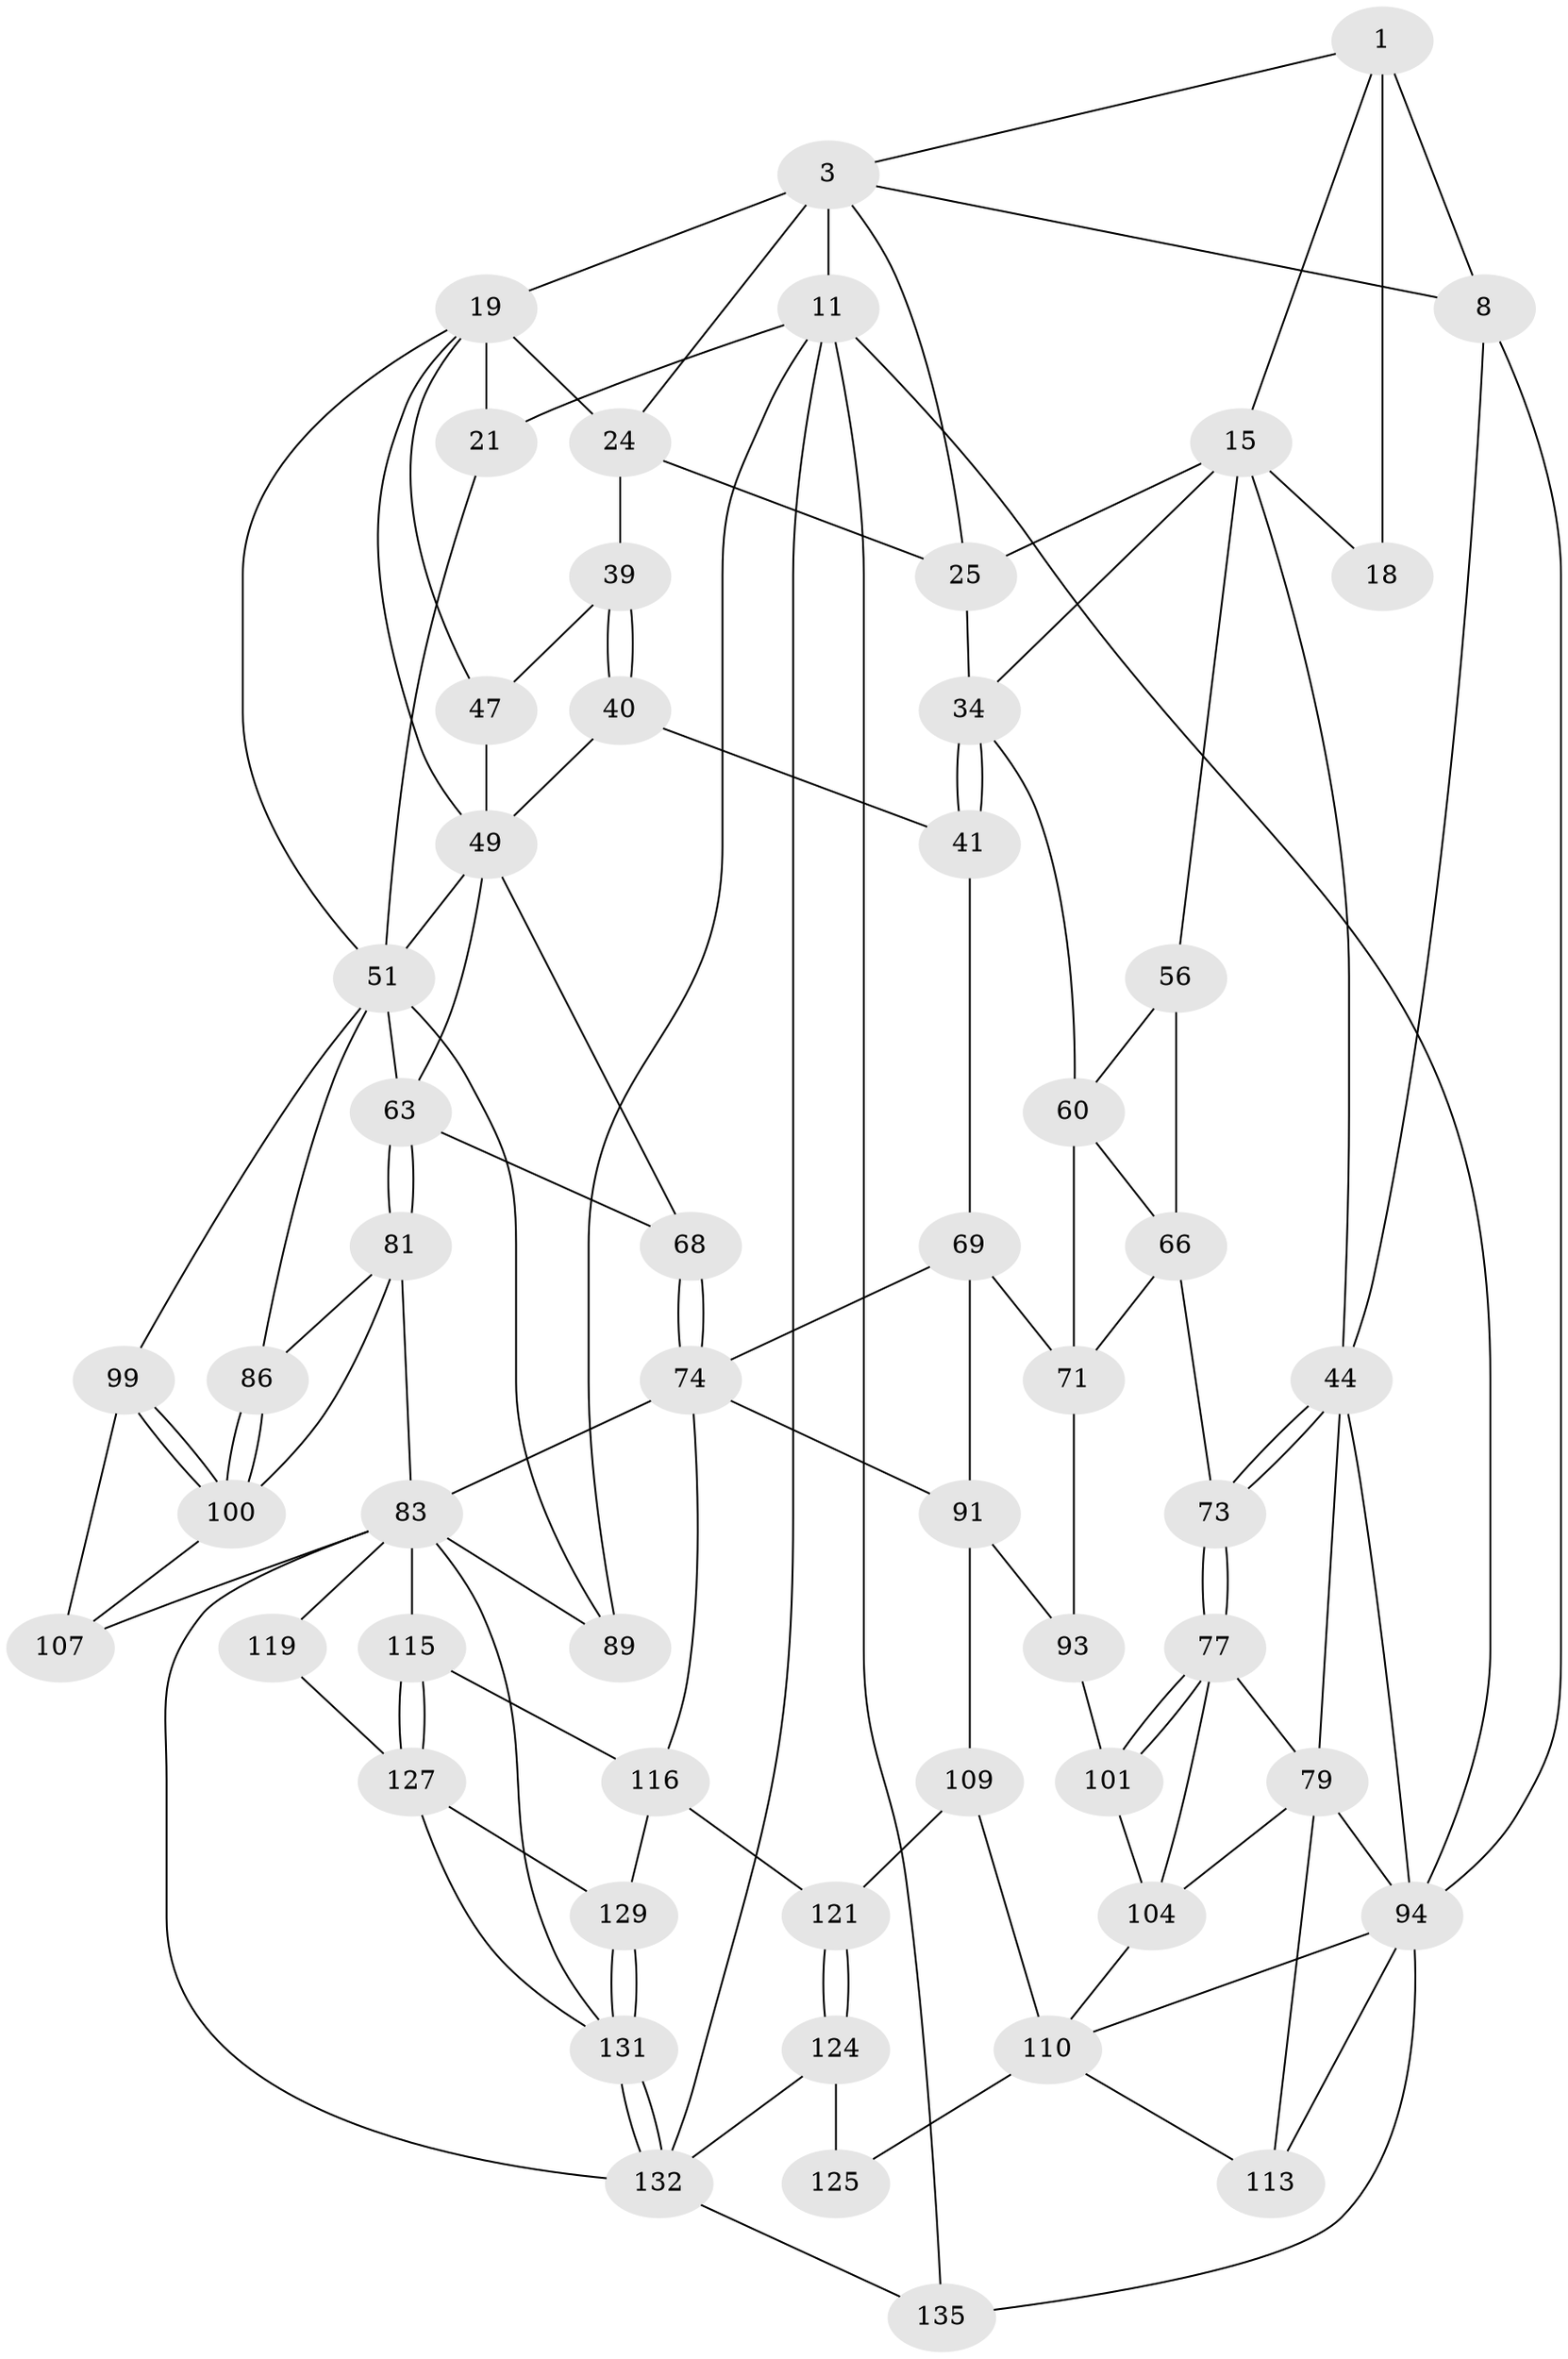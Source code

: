 // original degree distribution, {3: 0.014492753623188406, 5: 0.6086956521739131, 4: 0.1956521739130435, 6: 0.18115942028985507}
// Generated by graph-tools (version 1.1) at 2025/21/03/04/25 18:21:30]
// undirected, 55 vertices, 122 edges
graph export_dot {
graph [start="1"]
  node [color=gray90,style=filled];
  1 [pos="+0.2552132967637761+0.03196072877597507",super="+6+2"];
  3 [pos="+0.5443850801784236+0",super="+4+14"];
  8 [pos="+0+0",super="+38"];
  11 [pos="+1+0",super="+88"];
  15 [pos="+0.34431491661848346+0.15604697867227935",super="+16+26"];
  18 [pos="+0.19200700502713533+0.22406198814731362"];
  19 [pos="+0.8097441903083322+0.09871446818786164",super="+23+20"];
  21 [pos="+1+0.11481918855875618",super="+22"];
  24 [pos="+0.6618023846798032+0.19540232362356294",super="+30"];
  25 [pos="+0.5100307397896698+0.1490194948929509",super="+32"];
  34 [pos="+0.44142928777252916+0.2864953540290605",super="+35"];
  39 [pos="+0.6161159893906153+0.3471756060398819"];
  40 [pos="+0.5820500094156482+0.387094500920491"];
  41 [pos="+0.5037268468138638+0.39931049968060905",super="+54"];
  44 [pos="+0.047768907870455526+0.3961224999976072",super="+45"];
  47 [pos="+0.7295761909950699+0.3624339139658725"];
  49 [pos="+0.7822548334029836+0.4239206874226375",super="+59+50"];
  51 [pos="+1+0.29942683904741946",super="+87+52"];
  56 [pos="+0.2719260028201127+0.3815282883659006",super="+57+61"];
  60 [pos="+0.36011677019005933+0.4263527620703835",super="+65"];
  63 [pos="+0.8569814126610621+0.4784101254454926",super="+64"];
  66 [pos="+0.2496151406990846+0.4766730810443536",super="+72"];
  68 [pos="+0.6615194995107306+0.5774388487367325"];
  69 [pos="+0.44102609565232287+0.5309009116019435",super="+70"];
  71 [pos="+0.3473408158565122+0.5467093813712737",super="+76"];
  73 [pos="+0.1418679309019601+0.5501356613335674"];
  74 [pos="+0.6623375595532146+0.6058908487728676",super="+75"];
  77 [pos="+0.14222062246335096+0.5605795291814664",super="+78"];
  79 [pos="+0.07588908805198767+0.6080277042128148",super="+102"];
  81 [pos="+0.7941222409010198+0.5907786151595961",super="+82"];
  83 [pos="+0.7314324439805066+0.6091587641066798",super="+84+108"];
  86 [pos="+0.9465278287673023+0.5595623439135513"];
  89 [pos="+1+0.9179017717122652"];
  91 [pos="+0.3277767408362888+0.6821182917893085",super="+92"];
  93 [pos="+0.2793039549108186+0.6131552603256865"];
  94 [pos="+0+0.6193338936154144",super="+95"];
  99 [pos="+0.9285919849982527+0.6832367020544099"];
  100 [pos="+0.9007583863638048+0.6283540764258628",super="+103"];
  101 [pos="+0.2758696003074662+0.6127552780199604"];
  104 [pos="+0.13293443391847506+0.6183060893970381",super="+106"];
  107 [pos="+0.8469605395130038+0.7353424467064618"];
  109 [pos="+0.26513837299121673+0.7434868373618186",super="+122"];
  110 [pos="+0.18144947600635392+0.6723036238453004",super="+111"];
  113 [pos="+0.08068505075789355+0.7964181849242956"];
  115 [pos="+0.49593107828799254+0.7783079574791809"];
  116 [pos="+0.476729016026526+0.7801277098600778",super="+120"];
  119 [pos="+0.7306073533893427+0.8329994595659947"];
  121 [pos="+0.42759455999644796+0.8068574665106089"];
  124 [pos="+0.3366456919755969+0.8737842685458314"];
  125 [pos="+0.27240391290703087+0.8409798486965577"];
  127 [pos="+0.6010140417728073+0.876356673622176",super="+128"];
  129 [pos="+0.4743763248304665+0.8336513342568913"];
  131 [pos="+0.4606016050822708+1",super="+137"];
  132 [pos="+0.41065234577897075+1",super="+133+138"];
  135 [pos="+0.2856184728101958+1"];
  1 -- 8 [weight=2];
  1 -- 18 [weight=2];
  1 -- 3;
  1 -- 15;
  3 -- 19;
  3 -- 8;
  3 -- 24;
  3 -- 11 [weight=3];
  3 -- 25;
  8 -- 94;
  8 -- 44;
  11 -- 135;
  11 -- 89;
  11 -- 21;
  11 -- 132;
  11 -- 94;
  15 -- 34;
  15 -- 18;
  15 -- 56 [weight=2];
  15 -- 44;
  15 -- 25 [weight=2];
  19 -- 24 [weight=2];
  19 -- 49;
  19 -- 21 [weight=2];
  19 -- 47;
  19 -- 51;
  21 -- 51;
  24 -- 25;
  24 -- 39;
  25 -- 34;
  34 -- 41 [weight=2];
  34 -- 41;
  34 -- 60;
  39 -- 40;
  39 -- 40;
  39 -- 47;
  40 -- 41;
  40 -- 49;
  41 -- 69;
  44 -- 73;
  44 -- 73;
  44 -- 94;
  44 -- 79;
  47 -- 49;
  49 -- 63;
  49 -- 51;
  49 -- 68;
  51 -- 99;
  51 -- 89;
  51 -- 86;
  51 -- 63;
  56 -- 66;
  56 -- 60;
  60 -- 66;
  60 -- 71;
  63 -- 81;
  63 -- 81;
  63 -- 68;
  66 -- 73;
  66 -- 71;
  68 -- 74;
  68 -- 74;
  69 -- 74;
  69 -- 91;
  69 -- 71;
  71 -- 93;
  73 -- 77;
  73 -- 77;
  74 -- 91;
  74 -- 116;
  74 -- 83;
  77 -- 101;
  77 -- 101;
  77 -- 104;
  77 -- 79;
  79 -- 104;
  79 -- 113;
  79 -- 94;
  81 -- 86;
  81 -- 83;
  81 -- 100;
  83 -- 115;
  83 -- 119 [weight=2];
  83 -- 131;
  83 -- 132;
  83 -- 89;
  83 -- 107;
  86 -- 100;
  86 -- 100;
  91 -- 93;
  91 -- 109;
  93 -- 101;
  94 -- 113;
  94 -- 135;
  94 -- 110;
  99 -- 100;
  99 -- 100;
  99 -- 107;
  100 -- 107;
  101 -- 104;
  104 -- 110;
  109 -- 110 [weight=2];
  109 -- 121;
  110 -- 113;
  110 -- 125 [weight=2];
  115 -- 116;
  115 -- 127;
  115 -- 127;
  116 -- 121;
  116 -- 129;
  119 -- 127;
  121 -- 124;
  121 -- 124;
  124 -- 125;
  124 -- 132;
  127 -- 129;
  127 -- 131;
  129 -- 131;
  129 -- 131;
  131 -- 132;
  131 -- 132;
  132 -- 135;
}

